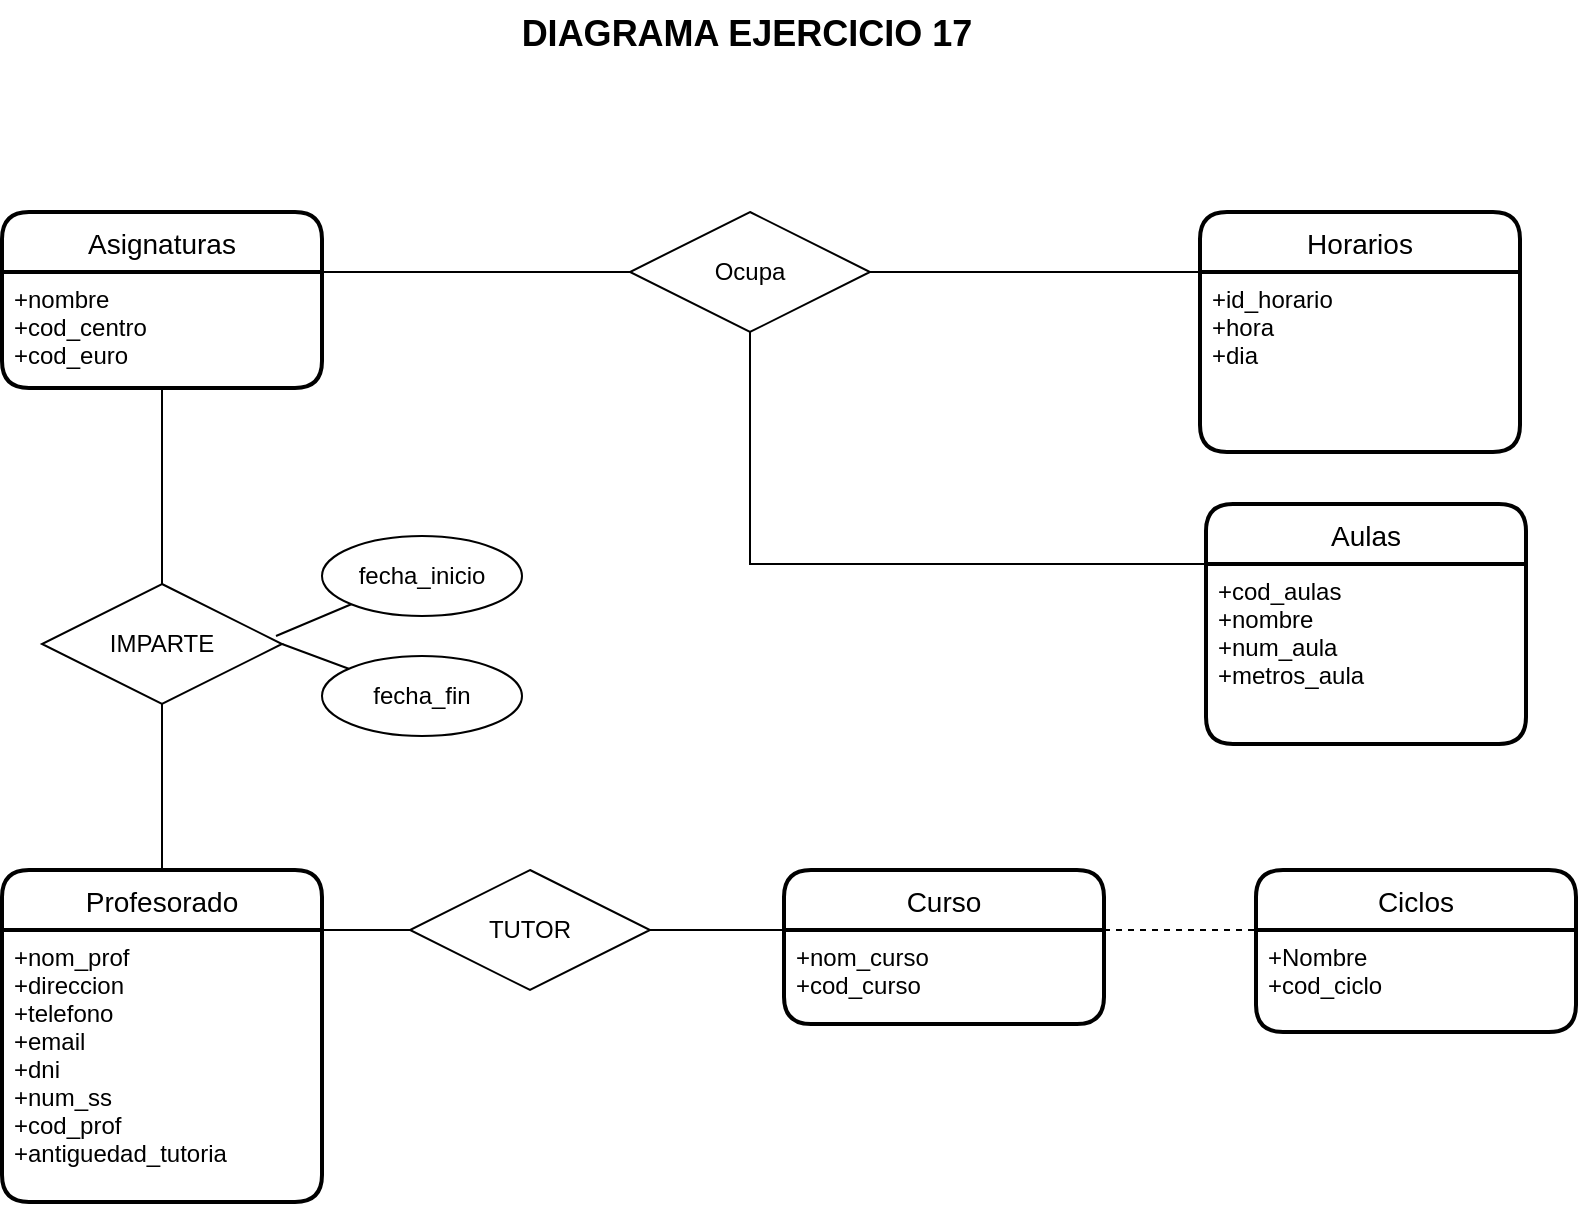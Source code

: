 <mxfile version="20.1.4" type="github">
  <diagram id="GUee9Opz0NuK8Jt2TQdb" name="Página-1">
    <mxGraphModel dx="1460" dy="589" grid="1" gridSize="10" guides="1" tooltips="1" connect="1" arrows="1" fold="1" page="1" pageScale="1" pageWidth="1169" pageHeight="827" math="0" shadow="0">
      <root>
        <mxCell id="0" />
        <mxCell id="1" parent="0" />
        <mxCell id="Q2vSyxKnWXDdQIr5jQp7-1" value="Horarios" style="swimlane;childLayout=stackLayout;horizontal=1;startSize=30;horizontalStack=0;rounded=1;fontSize=14;fontStyle=0;strokeWidth=2;resizeParent=0;resizeLast=1;shadow=0;dashed=0;align=center;" vertex="1" parent="1">
          <mxGeometry x="812" y="148" width="160" height="120" as="geometry" />
        </mxCell>
        <mxCell id="Q2vSyxKnWXDdQIr5jQp7-2" value="+id_horario&#xa;+hora&#xa;+dia" style="align=left;strokeColor=none;fillColor=none;spacingLeft=4;fontSize=12;verticalAlign=top;resizable=0;rotatable=0;part=1;fontStyle=0" vertex="1" parent="Q2vSyxKnWXDdQIr5jQp7-1">
          <mxGeometry y="30" width="160" height="90" as="geometry" />
        </mxCell>
        <mxCell id="Q2vSyxKnWXDdQIr5jQp7-3" value="Asignaturas" style="swimlane;childLayout=stackLayout;horizontal=1;startSize=30;horizontalStack=0;rounded=1;fontSize=14;fontStyle=0;strokeWidth=2;resizeParent=0;resizeLast=1;shadow=0;dashed=0;align=center;" vertex="1" parent="1">
          <mxGeometry x="213" y="148" width="160" height="88" as="geometry" />
        </mxCell>
        <mxCell id="Q2vSyxKnWXDdQIr5jQp7-4" value="+nombre&#xa;+cod_centro&#xa;+cod_euro" style="align=left;strokeColor=none;fillColor=none;spacingLeft=4;fontSize=12;verticalAlign=top;resizable=0;rotatable=0;part=1;" vertex="1" parent="Q2vSyxKnWXDdQIr5jQp7-3">
          <mxGeometry y="30" width="160" height="58" as="geometry" />
        </mxCell>
        <mxCell id="Q2vSyxKnWXDdQIr5jQp7-5" value="Profesorado" style="swimlane;childLayout=stackLayout;horizontal=1;startSize=30;horizontalStack=0;rounded=1;fontSize=14;fontStyle=0;strokeWidth=2;resizeParent=0;resizeLast=1;shadow=0;dashed=0;align=center;" vertex="1" parent="1">
          <mxGeometry x="213" y="477" width="160" height="166" as="geometry" />
        </mxCell>
        <mxCell id="Q2vSyxKnWXDdQIr5jQp7-6" value="+nom_prof&#xa;+direccion&#xa;+telefono&#xa;+email&#xa;+dni&#xa;+num_ss&#xa;+cod_prof&#xa;+antiguedad_tutoria&#xa;&#xa;&#xa;" style="align=left;strokeColor=none;fillColor=none;spacingLeft=4;fontSize=12;verticalAlign=top;resizable=0;rotatable=0;part=1;" vertex="1" parent="Q2vSyxKnWXDdQIr5jQp7-5">
          <mxGeometry y="30" width="160" height="136" as="geometry" />
        </mxCell>
        <mxCell id="Q2vSyxKnWXDdQIr5jQp7-7" value="Ciclos" style="swimlane;childLayout=stackLayout;horizontal=1;startSize=30;horizontalStack=0;rounded=1;fontSize=14;fontStyle=0;strokeWidth=2;resizeParent=0;resizeLast=1;shadow=0;dashed=0;align=center;" vertex="1" parent="1">
          <mxGeometry x="840" y="477" width="160" height="81" as="geometry" />
        </mxCell>
        <mxCell id="Q2vSyxKnWXDdQIr5jQp7-8" value="+Nombre&#xa;+cod_ciclo&#xa;" style="align=left;strokeColor=none;fillColor=none;spacingLeft=4;fontSize=12;verticalAlign=top;resizable=0;rotatable=0;part=1;" vertex="1" parent="Q2vSyxKnWXDdQIr5jQp7-7">
          <mxGeometry y="30" width="160" height="51" as="geometry" />
        </mxCell>
        <mxCell id="Q2vSyxKnWXDdQIr5jQp7-9" value="Aulas" style="swimlane;childLayout=stackLayout;horizontal=1;startSize=30;horizontalStack=0;rounded=1;fontSize=14;fontStyle=0;strokeWidth=2;resizeParent=0;resizeLast=1;shadow=0;dashed=0;align=center;" vertex="1" parent="1">
          <mxGeometry x="815" y="294" width="160" height="120" as="geometry" />
        </mxCell>
        <mxCell id="Q2vSyxKnWXDdQIr5jQp7-10" value="+cod_aulas&#xa;+nombre&#xa;+num_aula&#xa;+metros_aula&#xa;" style="align=left;strokeColor=none;fillColor=none;spacingLeft=4;fontSize=12;verticalAlign=top;resizable=0;rotatable=0;part=1;" vertex="1" parent="Q2vSyxKnWXDdQIr5jQp7-9">
          <mxGeometry y="30" width="160" height="90" as="geometry" />
        </mxCell>
        <mxCell id="Q2vSyxKnWXDdQIr5jQp7-11" value="" style="endArrow=none;html=1;rounded=0;exitX=1;exitY=0;exitDx=0;exitDy=0;entryX=0;entryY=0.5;entryDx=0;entryDy=0;" edge="1" parent="1" source="Q2vSyxKnWXDdQIr5jQp7-4" target="Q2vSyxKnWXDdQIr5jQp7-13">
          <mxGeometry relative="1" as="geometry">
            <mxPoint x="389" y="178" as="sourcePoint" />
            <mxPoint x="549" y="178" as="targetPoint" />
          </mxGeometry>
        </mxCell>
        <mxCell id="Q2vSyxKnWXDdQIr5jQp7-12" value="" style="endArrow=none;html=1;rounded=0;entryX=0;entryY=0.25;entryDx=0;entryDy=0;exitX=0.5;exitY=1;exitDx=0;exitDy=0;edgeStyle=orthogonalEdgeStyle;" edge="1" parent="1" source="Q2vSyxKnWXDdQIr5jQp7-13" target="Q2vSyxKnWXDdQIr5jQp7-9">
          <mxGeometry relative="1" as="geometry">
            <mxPoint x="605" y="324" as="sourcePoint" />
            <mxPoint x="769" y="335" as="targetPoint" />
          </mxGeometry>
        </mxCell>
        <mxCell id="Q2vSyxKnWXDdQIr5jQp7-13" value="Ocupa" style="shape=rhombus;perimeter=rhombusPerimeter;whiteSpace=wrap;html=1;align=center;" vertex="1" parent="1">
          <mxGeometry x="527" y="148" width="120" height="60" as="geometry" />
        </mxCell>
        <mxCell id="Q2vSyxKnWXDdQIr5jQp7-14" value="" style="endArrow=none;html=1;rounded=0;exitX=1;exitY=0.5;exitDx=0;exitDy=0;entryX=0;entryY=0.25;entryDx=0;entryDy=0;" edge="1" parent="1" source="Q2vSyxKnWXDdQIr5jQp7-13" target="Q2vSyxKnWXDdQIr5jQp7-1">
          <mxGeometry relative="1" as="geometry">
            <mxPoint x="653" y="177.5" as="sourcePoint" />
            <mxPoint x="807" y="177.5" as="targetPoint" />
          </mxGeometry>
        </mxCell>
        <mxCell id="Q2vSyxKnWXDdQIr5jQp7-15" value="IMPARTE" style="shape=rhombus;perimeter=rhombusPerimeter;whiteSpace=wrap;html=1;align=center;" vertex="1" parent="1">
          <mxGeometry x="233" y="334" width="120" height="60" as="geometry" />
        </mxCell>
        <mxCell id="Q2vSyxKnWXDdQIr5jQp7-16" value="" style="endArrow=none;html=1;rounded=0;exitX=0.5;exitY=1;exitDx=0;exitDy=0;entryX=0.5;entryY=0;entryDx=0;entryDy=0;" edge="1" parent="1" source="Q2vSyxKnWXDdQIr5jQp7-4" target="Q2vSyxKnWXDdQIr5jQp7-15">
          <mxGeometry relative="1" as="geometry">
            <mxPoint x="373" y="296" as="sourcePoint" />
            <mxPoint x="538" y="296" as="targetPoint" />
          </mxGeometry>
        </mxCell>
        <mxCell id="Q2vSyxKnWXDdQIr5jQp7-17" value="" style="endArrow=none;html=1;rounded=0;exitX=0.5;exitY=1;exitDx=0;exitDy=0;entryX=0.5;entryY=0;entryDx=0;entryDy=0;" edge="1" parent="1" source="Q2vSyxKnWXDdQIr5jQp7-15" target="Q2vSyxKnWXDdQIr5jQp7-5">
          <mxGeometry relative="1" as="geometry">
            <mxPoint x="296" y="398" as="sourcePoint" />
            <mxPoint x="296" y="496" as="targetPoint" />
          </mxGeometry>
        </mxCell>
        <mxCell id="Q2vSyxKnWXDdQIr5jQp7-18" value="Curso" style="swimlane;childLayout=stackLayout;horizontal=1;startSize=30;horizontalStack=0;rounded=1;fontSize=14;fontStyle=0;strokeWidth=2;resizeParent=0;resizeLast=1;shadow=0;dashed=0;align=center;" vertex="1" parent="1">
          <mxGeometry x="604" y="477" width="160" height="77" as="geometry" />
        </mxCell>
        <mxCell id="Q2vSyxKnWXDdQIr5jQp7-19" value="+nom_curso&#xa;+cod_curso&#xa;" style="align=left;strokeColor=none;fillColor=none;spacingLeft=4;fontSize=12;verticalAlign=top;resizable=0;rotatable=0;part=1;" vertex="1" parent="Q2vSyxKnWXDdQIr5jQp7-18">
          <mxGeometry y="30" width="160" height="47" as="geometry" />
        </mxCell>
        <mxCell id="Q2vSyxKnWXDdQIr5jQp7-29" value="" style="endArrow=none;html=1;rounded=0;exitX=1;exitY=0.5;exitDx=0;exitDy=0;entryX=0;entryY=0;entryDx=0;entryDy=0;startArrow=none;" edge="1" parent="1" source="Q2vSyxKnWXDdQIr5jQp7-32" target="Q2vSyxKnWXDdQIr5jQp7-19">
          <mxGeometry relative="1" as="geometry">
            <mxPoint x="386" y="506" as="sourcePoint" />
            <mxPoint x="546" y="506" as="targetPoint" />
          </mxGeometry>
        </mxCell>
        <mxCell id="Q2vSyxKnWXDdQIr5jQp7-30" value="" style="endArrow=none;html=1;rounded=0;exitX=1;exitY=0;exitDx=0;exitDy=0;entryX=0;entryY=0;entryDx=0;entryDy=0;dashed=1;" edge="1" parent="1" source="Q2vSyxKnWXDdQIr5jQp7-19" target="Q2vSyxKnWXDdQIr5jQp7-8">
          <mxGeometry relative="1" as="geometry">
            <mxPoint x="713" y="506" as="sourcePoint" />
            <mxPoint x="893" y="506" as="targetPoint" />
          </mxGeometry>
        </mxCell>
        <mxCell id="Q2vSyxKnWXDdQIr5jQp7-31" value="" style="endArrow=none;html=1;rounded=0;exitX=1;exitY=0.5;exitDx=0;exitDy=0;" edge="1" parent="1" source="Q2vSyxKnWXDdQIr5jQp7-15" target="tVx9SDu4j983D6Pf_-Z4-2">
          <mxGeometry relative="1" as="geometry">
            <mxPoint x="626" y="465" as="sourcePoint" />
            <mxPoint x="393" y="364.0" as="targetPoint" />
          </mxGeometry>
        </mxCell>
        <mxCell id="Q2vSyxKnWXDdQIr5jQp7-32" value="TUTOR" style="shape=rhombus;perimeter=rhombusPerimeter;whiteSpace=wrap;html=1;align=center;" vertex="1" parent="1">
          <mxGeometry x="417" y="477" width="120" height="60" as="geometry" />
        </mxCell>
        <mxCell id="Q2vSyxKnWXDdQIr5jQp7-33" value="" style="endArrow=none;html=1;rounded=0;exitX=1;exitY=0;exitDx=0;exitDy=0;entryX=0;entryY=0.5;entryDx=0;entryDy=0;" edge="1" parent="1" source="Q2vSyxKnWXDdQIr5jQp7-6" target="Q2vSyxKnWXDdQIr5jQp7-32">
          <mxGeometry relative="1" as="geometry">
            <mxPoint x="373" y="507" as="sourcePoint" />
            <mxPoint x="553" y="507" as="targetPoint" />
          </mxGeometry>
        </mxCell>
        <mxCell id="Q2vSyxKnWXDdQIr5jQp7-34" value="&lt;font style=&quot;font-size: 18px;&quot;&gt;&lt;b&gt;DIAGRAMA EJERCICIO 17&lt;/b&gt;&lt;/font&gt;" style="text;html=1;align=center;verticalAlign=middle;resizable=0;points=[];autosize=1;strokeColor=none;fillColor=none;" vertex="1" parent="1">
          <mxGeometry x="463" y="42" width="244" height="34" as="geometry" />
        </mxCell>
        <mxCell id="tVx9SDu4j983D6Pf_-Z4-2" value="fecha_fin" style="ellipse;whiteSpace=wrap;html=1;align=center;" vertex="1" parent="1">
          <mxGeometry x="373" y="370" width="100" height="40" as="geometry" />
        </mxCell>
        <mxCell id="tVx9SDu4j983D6Pf_-Z4-3" value="fecha_inicio" style="ellipse;whiteSpace=wrap;html=1;align=center;" vertex="1" parent="1">
          <mxGeometry x="373" y="310" width="100" height="40" as="geometry" />
        </mxCell>
        <mxCell id="tVx9SDu4j983D6Pf_-Z4-5" value="" style="endArrow=none;html=1;rounded=0;entryX=0;entryY=1;entryDx=0;entryDy=0;" edge="1" parent="1" target="tVx9SDu4j983D6Pf_-Z4-3">
          <mxGeometry relative="1" as="geometry">
            <mxPoint x="350" y="360" as="sourcePoint" />
            <mxPoint x="380" y="390" as="targetPoint" />
          </mxGeometry>
        </mxCell>
      </root>
    </mxGraphModel>
  </diagram>
</mxfile>
